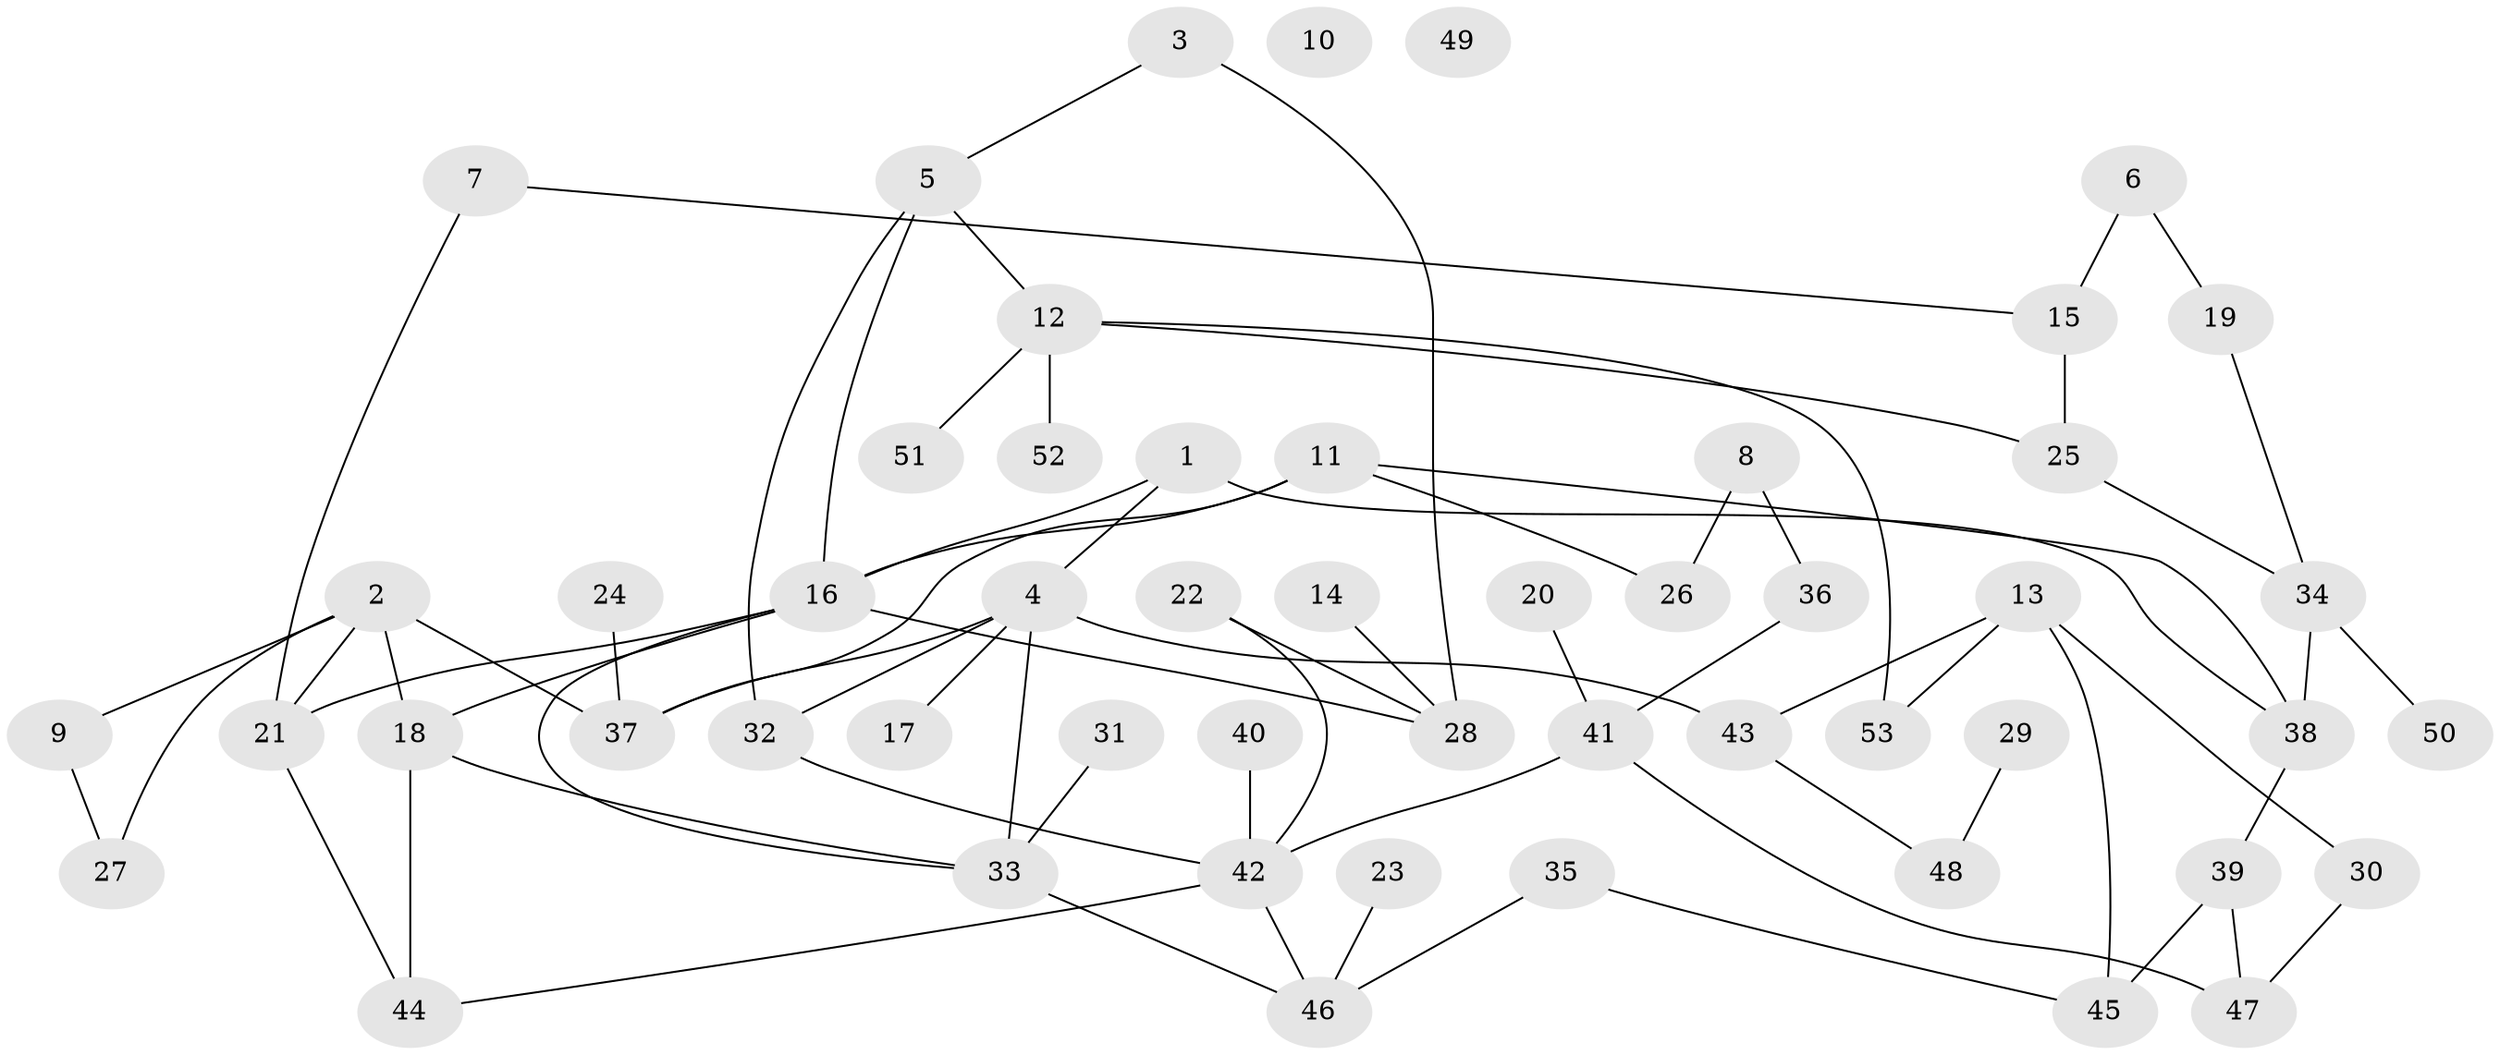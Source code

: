 // Generated by graph-tools (version 1.1) at 2025/12/03/09/25 04:12:59]
// undirected, 53 vertices, 72 edges
graph export_dot {
graph [start="1"]
  node [color=gray90,style=filled];
  1;
  2;
  3;
  4;
  5;
  6;
  7;
  8;
  9;
  10;
  11;
  12;
  13;
  14;
  15;
  16;
  17;
  18;
  19;
  20;
  21;
  22;
  23;
  24;
  25;
  26;
  27;
  28;
  29;
  30;
  31;
  32;
  33;
  34;
  35;
  36;
  37;
  38;
  39;
  40;
  41;
  42;
  43;
  44;
  45;
  46;
  47;
  48;
  49;
  50;
  51;
  52;
  53;
  1 -- 4;
  1 -- 16;
  1 -- 38;
  2 -- 9;
  2 -- 18;
  2 -- 21;
  2 -- 27;
  2 -- 37;
  3 -- 5;
  3 -- 28;
  4 -- 17;
  4 -- 32;
  4 -- 33;
  4 -- 37;
  4 -- 43;
  5 -- 12;
  5 -- 16;
  5 -- 32;
  6 -- 15;
  6 -- 19;
  7 -- 15;
  7 -- 21;
  8 -- 26;
  8 -- 36;
  9 -- 27;
  11 -- 16;
  11 -- 26;
  11 -- 37;
  11 -- 38;
  12 -- 25;
  12 -- 51;
  12 -- 52;
  12 -- 53;
  13 -- 30;
  13 -- 43;
  13 -- 45;
  13 -- 53;
  14 -- 28;
  15 -- 25;
  16 -- 18;
  16 -- 21;
  16 -- 28;
  16 -- 33;
  18 -- 33;
  18 -- 44;
  19 -- 34;
  20 -- 41;
  21 -- 44;
  22 -- 28;
  22 -- 42;
  23 -- 46;
  24 -- 37;
  25 -- 34;
  29 -- 48;
  30 -- 47;
  31 -- 33;
  32 -- 42;
  33 -- 46;
  34 -- 38;
  34 -- 50;
  35 -- 45;
  35 -- 46;
  36 -- 41;
  38 -- 39;
  39 -- 45;
  39 -- 47;
  40 -- 42;
  41 -- 42;
  41 -- 47;
  42 -- 44;
  42 -- 46;
  43 -- 48;
}
